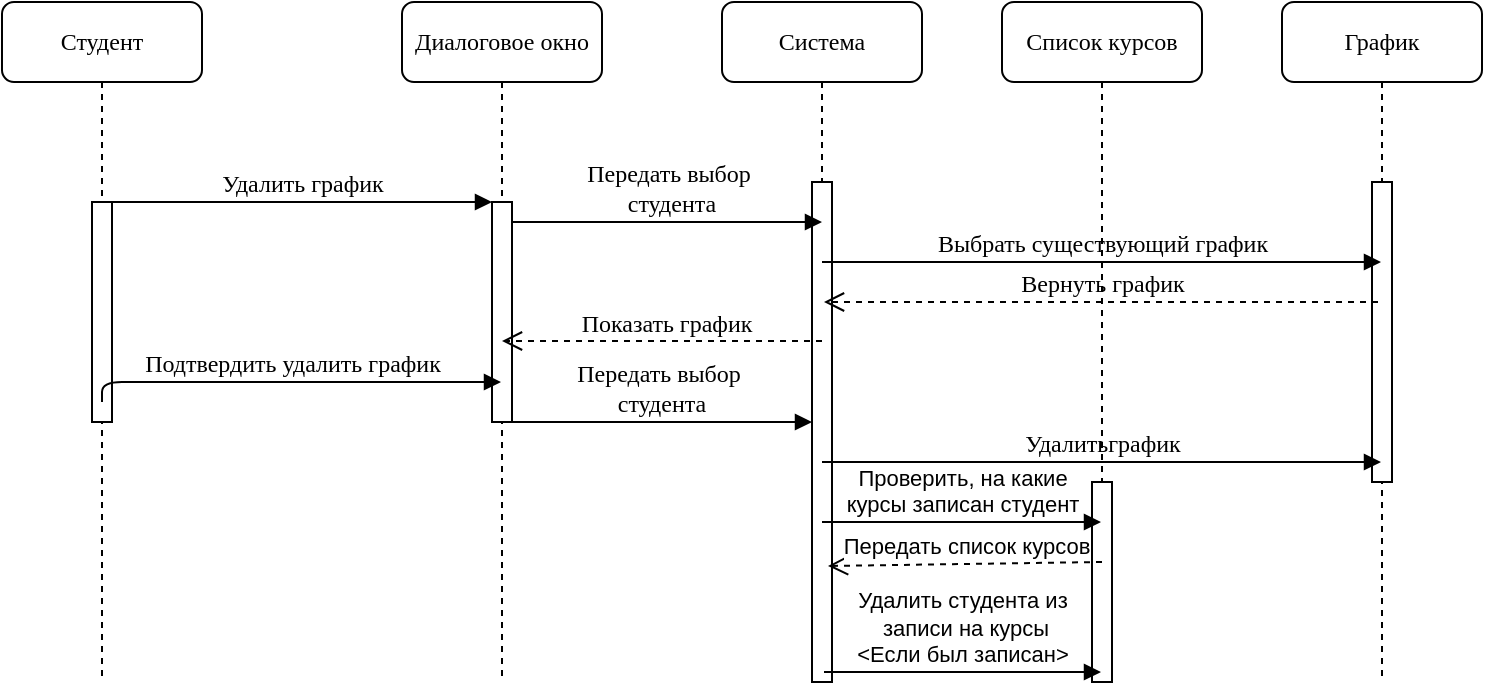 <mxfile version="12.9.14" type="device"><diagram name="Page-1" id="13e1069c-82ec-6db2-03f1-153e76fe0fe0"><mxGraphModel dx="1108" dy="401" grid="1" gridSize="10" guides="1" tooltips="1" connect="1" arrows="1" fold="1" page="1" pageScale="1" pageWidth="1100" pageHeight="850" background="#ffffff" math="0" shadow="0"><root><mxCell id="0"/><mxCell id="1" parent="0"/><mxCell id="7baba1c4bc27f4b0-2" value="Диалоговое окно" style="shape=umlLifeline;perimeter=lifelinePerimeter;whiteSpace=wrap;html=1;container=1;collapsible=0;recursiveResize=0;outlineConnect=0;rounded=1;shadow=0;comic=0;labelBackgroundColor=none;strokeWidth=1;fontFamily=Verdana;fontSize=12;align=center;" parent="1" vertex="1"><mxGeometry x="240" y="20" width="100" height="340" as="geometry"/></mxCell><mxCell id="7baba1c4bc27f4b0-10" value="" style="html=1;points=[];perimeter=orthogonalPerimeter;rounded=0;shadow=0;comic=0;labelBackgroundColor=none;strokeWidth=1;fontFamily=Verdana;fontSize=12;align=center;" parent="7baba1c4bc27f4b0-2" vertex="1"><mxGeometry x="45" y="100" width="10" height="110" as="geometry"/></mxCell><mxCell id="7baba1c4bc27f4b0-3" value="Система" style="shape=umlLifeline;perimeter=lifelinePerimeter;whiteSpace=wrap;html=1;container=1;collapsible=0;recursiveResize=0;outlineConnect=0;rounded=1;shadow=0;comic=0;labelBackgroundColor=none;strokeWidth=1;fontFamily=Verdana;fontSize=12;align=center;" parent="1" vertex="1"><mxGeometry x="400" y="20" width="100" height="340" as="geometry"/></mxCell><mxCell id="7baba1c4bc27f4b0-13" value="" style="html=1;points=[];perimeter=orthogonalPerimeter;rounded=0;shadow=0;comic=0;labelBackgroundColor=none;strokeWidth=1;fontFamily=Verdana;fontSize=12;align=center;" parent="7baba1c4bc27f4b0-3" vertex="1"><mxGeometry x="45" y="90" width="10" height="250" as="geometry"/></mxCell><mxCell id="7baba1c4bc27f4b0-4" value="Список курсов" style="shape=umlLifeline;perimeter=lifelinePerimeter;whiteSpace=wrap;html=1;container=1;collapsible=0;recursiveResize=0;outlineConnect=0;rounded=1;shadow=0;comic=0;labelBackgroundColor=none;strokeWidth=1;fontFamily=Verdana;fontSize=12;align=center;" parent="1" vertex="1"><mxGeometry x="540" y="20" width="100" height="340" as="geometry"/></mxCell><mxCell id="7baba1c4bc27f4b0-16" value="" style="html=1;points=[];perimeter=orthogonalPerimeter;rounded=0;shadow=0;comic=0;labelBackgroundColor=none;strokeWidth=1;fontFamily=Verdana;fontSize=12;align=center;" parent="7baba1c4bc27f4b0-4" vertex="1"><mxGeometry x="45" y="240" width="10" height="100" as="geometry"/></mxCell><mxCell id="7baba1c4bc27f4b0-5" value="График" style="shape=umlLifeline;perimeter=lifelinePerimeter;whiteSpace=wrap;html=1;container=1;collapsible=0;recursiveResize=0;outlineConnect=0;rounded=1;shadow=0;comic=0;labelBackgroundColor=none;strokeWidth=1;fontFamily=Verdana;fontSize=12;align=center;" parent="1" vertex="1"><mxGeometry x="680" y="20" width="100" height="340" as="geometry"/></mxCell><mxCell id="7baba1c4bc27f4b0-19" value="" style="html=1;points=[];perimeter=orthogonalPerimeter;rounded=0;shadow=0;comic=0;labelBackgroundColor=none;strokeWidth=1;fontFamily=Verdana;fontSize=12;align=center;" parent="7baba1c4bc27f4b0-5" vertex="1"><mxGeometry x="45" y="90" width="10" height="150" as="geometry"/></mxCell><mxCell id="7baba1c4bc27f4b0-8" value="Студент" style="shape=umlLifeline;perimeter=lifelinePerimeter;whiteSpace=wrap;html=1;container=1;collapsible=0;recursiveResize=0;outlineConnect=0;rounded=1;shadow=0;comic=0;labelBackgroundColor=none;strokeWidth=1;fontFamily=Verdana;fontSize=12;align=center;" parent="1" vertex="1"><mxGeometry x="40" y="20" width="100" height="340" as="geometry"/></mxCell><mxCell id="7baba1c4bc27f4b0-9" value="" style="html=1;points=[];perimeter=orthogonalPerimeter;rounded=0;shadow=0;comic=0;labelBackgroundColor=none;strokeWidth=1;fontFamily=Verdana;fontSize=12;align=center;" parent="7baba1c4bc27f4b0-8" vertex="1"><mxGeometry x="45" y="100" width="10" height="110" as="geometry"/></mxCell><mxCell id="7baba1c4bc27f4b0-11" value="Удалить график" style="html=1;verticalAlign=bottom;endArrow=block;entryX=0;entryY=0;labelBackgroundColor=none;fontFamily=Verdana;fontSize=12;edgeStyle=elbowEdgeStyle;elbow=vertical;" parent="1" source="7baba1c4bc27f4b0-9" target="7baba1c4bc27f4b0-10" edge="1"><mxGeometry relative="1" as="geometry"><mxPoint x="220" y="130" as="sourcePoint"/></mxGeometry></mxCell><mxCell id="7baba1c4bc27f4b0-14" value="Передать выбор&lt;br&gt;&amp;nbsp;студента" style="html=1;verticalAlign=bottom;endArrow=block;labelBackgroundColor=none;fontFamily=Verdana;fontSize=12;edgeStyle=elbowEdgeStyle;elbow=vertical;" parent="1" source="7baba1c4bc27f4b0-10" edge="1"><mxGeometry relative="1" as="geometry"><mxPoint x="370" y="140" as="sourcePoint"/><mxPoint x="450" y="130" as="targetPoint"/><Array as="points"><mxPoint x="330" y="130"/><mxPoint x="360" y="140"/></Array></mxGeometry></mxCell><mxCell id="Vem--A4aR00XPR8_W37T-3" value="Подтвердить удалить график" style="html=1;verticalAlign=bottom;endArrow=block;labelBackgroundColor=none;fontFamily=Verdana;fontSize=12;edgeStyle=elbowEdgeStyle;elbow=vertical;" edge="1" parent="1" target="7baba1c4bc27f4b0-2"><mxGeometry relative="1" as="geometry"><mxPoint x="90" y="220" as="sourcePoint"/><mxPoint x="270" y="256" as="targetPoint"/><Array as="points"><mxPoint x="160" y="210"/><mxPoint x="190" y="220"/></Array><mxPoint as="offset"/></mxGeometry></mxCell><mxCell id="Vem--A4aR00XPR8_W37T-5" value="Удалитьграфик" style="html=1;verticalAlign=bottom;endArrow=block;labelBackgroundColor=none;fontFamily=Verdana;fontSize=12;edgeStyle=elbowEdgeStyle;elbow=vertical;" edge="1" parent="1" source="7baba1c4bc27f4b0-3" target="7baba1c4bc27f4b0-5"><mxGeometry relative="1" as="geometry"><mxPoint x="470" y="330" as="sourcePoint"/><mxPoint x="620" y="330.0" as="targetPoint"/><Array as="points"><mxPoint x="540" y="250"/><mxPoint x="560" y="230"/><mxPoint x="540" y="340"/><mxPoint x="630" y="310"/></Array></mxGeometry></mxCell><mxCell id="Vem--A4aR00XPR8_W37T-6" value="Выбрать существующий график" style="html=1;verticalAlign=bottom;endArrow=block;labelBackgroundColor=none;fontFamily=Verdana;fontSize=12;edgeStyle=elbowEdgeStyle;elbow=vertical;" edge="1" parent="1" target="7baba1c4bc27f4b0-5"><mxGeometry relative="1" as="geometry"><mxPoint x="450" y="150" as="sourcePoint"/><mxPoint x="615" y="160" as="targetPoint"/><Array as="points"><mxPoint x="495" y="150"/><mxPoint x="525" y="170"/></Array></mxGeometry></mxCell><mxCell id="Vem--A4aR00XPR8_W37T-7" value="Вернуть график" style="html=1;verticalAlign=bottom;endArrow=open;dashed=1;endSize=8;labelBackgroundColor=none;fontFamily=Verdana;fontSize=12;edgeStyle=elbowEdgeStyle;elbow=vertical;entryX=0.6;entryY=0.24;entryDx=0;entryDy=0;entryPerimeter=0;" edge="1" parent="1" target="7baba1c4bc27f4b0-13"><mxGeometry x="-0.003" relative="1" as="geometry"><mxPoint x="299.5" y="200" as="targetPoint"/><Array as="points"/><mxPoint x="728" y="170" as="sourcePoint"/><mxPoint as="offset"/></mxGeometry></mxCell><mxCell id="Vem--A4aR00XPR8_W37T-8" value="Показать график" style="html=1;verticalAlign=bottom;endArrow=open;dashed=1;endSize=8;labelBackgroundColor=none;fontFamily=Verdana;fontSize=12;edgeStyle=elbowEdgeStyle;elbow=vertical;" edge="1" parent="1"><mxGeometry x="-0.006" relative="1" as="geometry"><mxPoint x="290" y="189.5" as="targetPoint"/><Array as="points"><mxPoint x="350.5" y="189.5"/><mxPoint x="340.5" y="179.5"/><mxPoint x="320.5" y="159.5"/><mxPoint x="320.5" y="179.5"/><mxPoint x="390.5" y="139.5"/><mxPoint x="375.5" y="119.5"/><mxPoint x="405.5" y="119.5"/></Array><mxPoint x="450" y="189.5" as="sourcePoint"/><mxPoint x="1" as="offset"/></mxGeometry></mxCell><mxCell id="Vem--A4aR00XPR8_W37T-9" value="Передать выбор&lt;br&gt;&amp;nbsp;студента" style="html=1;verticalAlign=bottom;endArrow=block;labelBackgroundColor=none;fontFamily=Verdana;fontSize=12;edgeStyle=elbowEdgeStyle;elbow=vertical;" edge="1" parent="1"><mxGeometry relative="1" as="geometry"><mxPoint x="290" y="230" as="sourcePoint"/><mxPoint x="445" y="230" as="targetPoint"/><Array as="points"><mxPoint x="325" y="230"/><mxPoint x="355" y="240"/></Array></mxGeometry></mxCell><mxCell id="Vem--A4aR00XPR8_W37T-11" value="Проверить, на какие&lt;br&gt;курсы записан студент" style="html=1;verticalAlign=bottom;endArrow=block;" edge="1" target="7baba1c4bc27f4b0-4" parent="1"><mxGeometry relative="1" as="geometry"><mxPoint x="450" y="280" as="sourcePoint"/><mxPoint x="530" y="280.0" as="targetPoint"/><Array as="points"><mxPoint x="500" y="280"/></Array></mxGeometry></mxCell><mxCell id="Vem--A4aR00XPR8_W37T-12" value="Передать список курсов" style="html=1;verticalAlign=bottom;endArrow=open;dashed=1;endSize=8;entryX=0.8;entryY=0.768;entryDx=0;entryDy=0;entryPerimeter=0;" edge="1" parent="1" target="7baba1c4bc27f4b0-13"><mxGeometry x="-0.004" relative="1" as="geometry"><mxPoint x="450" y="310" as="targetPoint"/><mxPoint x="590" y="300" as="sourcePoint"/><Array as="points"/><mxPoint as="offset"/></mxGeometry></mxCell><mxCell id="Vem--A4aR00XPR8_W37T-15" value="Удалить студента из&lt;br&gt;&amp;nbsp;записи на курсы&lt;br&gt;&amp;lt;Если был записан&amp;gt;" style="html=1;verticalAlign=bottom;endArrow=block;exitX=0.6;exitY=0.98;exitDx=0;exitDy=0;exitPerimeter=0;" edge="1" parent="1" source="7baba1c4bc27f4b0-13" target="7baba1c4bc27f4b0-4"><mxGeometry x="-0.011" relative="1" as="geometry"><mxPoint x="460" y="290" as="sourcePoint"/><mxPoint x="599.5" y="290" as="targetPoint"/><Array as="points"/><mxPoint as="offset"/></mxGeometry></mxCell></root></mxGraphModel></diagram></mxfile>